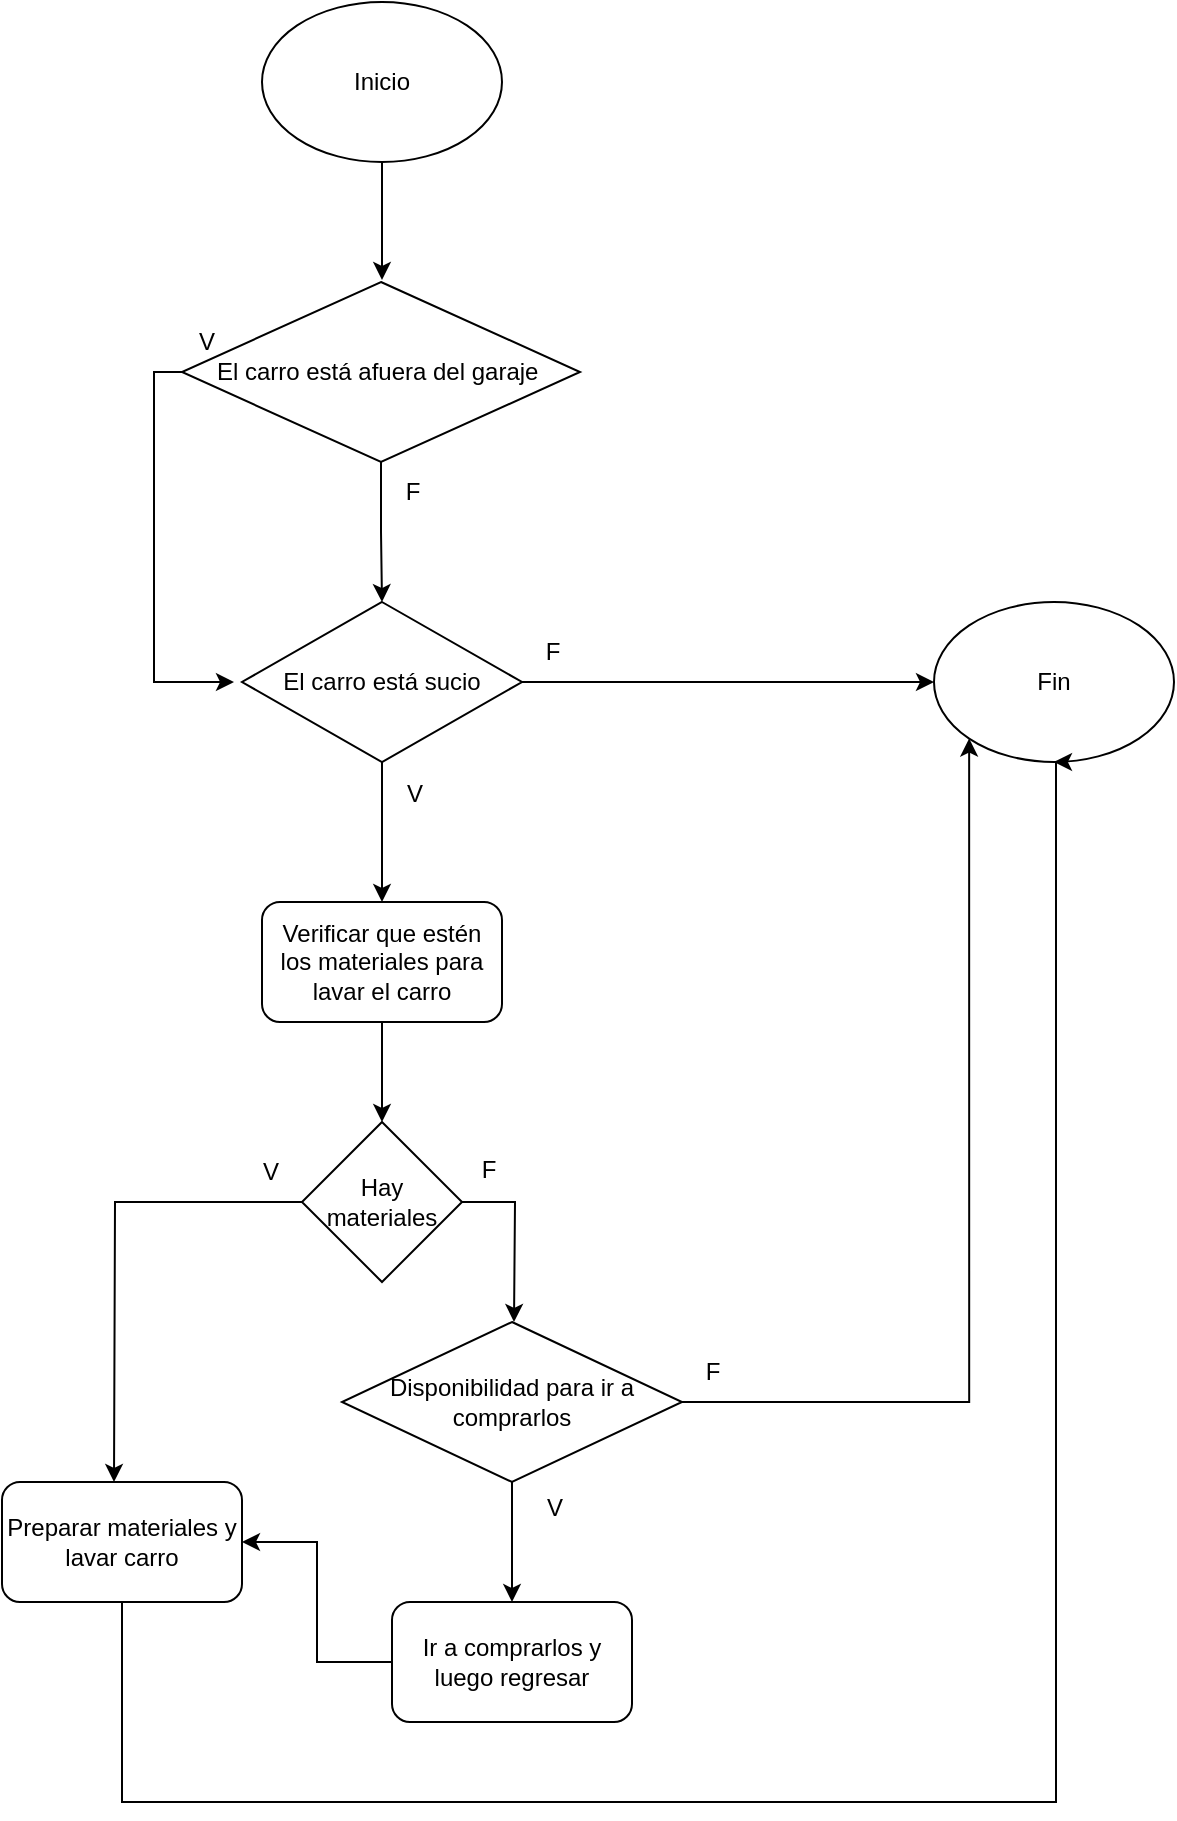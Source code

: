 <mxfile version="24.1.0" type="device">
  <diagram name="Página-1" id="GNeq5tJ3PKhzyI8ilKTT">
    <mxGraphModel dx="880" dy="532" grid="1" gridSize="10" guides="1" tooltips="1" connect="1" arrows="1" fold="1" page="1" pageScale="1" pageWidth="827" pageHeight="1169" math="0" shadow="0">
      <root>
        <mxCell id="0" />
        <mxCell id="1" parent="0" />
        <mxCell id="yveyRkrHJfnH7MT2UcP_-2" style="edgeStyle=orthogonalEdgeStyle;rounded=0;orthogonalLoop=1;jettySize=auto;html=1;" edge="1" parent="1">
          <mxGeometry relative="1" as="geometry">
            <mxPoint x="414" y="179" as="targetPoint" />
            <mxPoint x="414" y="119" as="sourcePoint" />
          </mxGeometry>
        </mxCell>
        <mxCell id="yveyRkrHJfnH7MT2UcP_-1" value="Inicio" style="ellipse;whiteSpace=wrap;html=1;" vertex="1" parent="1">
          <mxGeometry x="354" y="40" width="120" height="80" as="geometry" />
        </mxCell>
        <mxCell id="yveyRkrHJfnH7MT2UcP_-7" style="edgeStyle=orthogonalEdgeStyle;rounded=0;orthogonalLoop=1;jettySize=auto;html=1;entryX=0.5;entryY=0;entryDx=0;entryDy=0;" edge="1" parent="1" source="yveyRkrHJfnH7MT2UcP_-6" target="yveyRkrHJfnH7MT2UcP_-10">
          <mxGeometry relative="1" as="geometry">
            <mxPoint x="560" y="310" as="targetPoint" />
          </mxGeometry>
        </mxCell>
        <mxCell id="yveyRkrHJfnH7MT2UcP_-15" style="edgeStyle=orthogonalEdgeStyle;rounded=0;orthogonalLoop=1;jettySize=auto;html=1;" edge="1" parent="1" source="yveyRkrHJfnH7MT2UcP_-6">
          <mxGeometry relative="1" as="geometry">
            <mxPoint x="340" y="380" as="targetPoint" />
            <Array as="points">
              <mxPoint x="300" y="225" />
            </Array>
          </mxGeometry>
        </mxCell>
        <mxCell id="yveyRkrHJfnH7MT2UcP_-6" value="El carro está afuera del garaje&amp;nbsp;" style="rhombus;whiteSpace=wrap;html=1;" vertex="1" parent="1">
          <mxGeometry x="314" y="180" width="199" height="90" as="geometry" />
        </mxCell>
        <mxCell id="yveyRkrHJfnH7MT2UcP_-8" value="F" style="text;html=1;align=center;verticalAlign=middle;resizable=0;points=[];autosize=1;strokeColor=none;fillColor=none;" vertex="1" parent="1">
          <mxGeometry x="414" y="270" width="30" height="30" as="geometry" />
        </mxCell>
        <mxCell id="yveyRkrHJfnH7MT2UcP_-11" style="edgeStyle=orthogonalEdgeStyle;rounded=0;orthogonalLoop=1;jettySize=auto;html=1;entryX=0;entryY=0.5;entryDx=0;entryDy=0;" edge="1" parent="1" source="yveyRkrHJfnH7MT2UcP_-10" target="yveyRkrHJfnH7MT2UcP_-13">
          <mxGeometry relative="1" as="geometry">
            <mxPoint x="720" y="350" as="targetPoint" />
          </mxGeometry>
        </mxCell>
        <mxCell id="yveyRkrHJfnH7MT2UcP_-19" style="edgeStyle=orthogonalEdgeStyle;rounded=0;orthogonalLoop=1;jettySize=auto;html=1;" edge="1" parent="1" source="yveyRkrHJfnH7MT2UcP_-10">
          <mxGeometry relative="1" as="geometry">
            <mxPoint x="414" y="490" as="targetPoint" />
          </mxGeometry>
        </mxCell>
        <mxCell id="yveyRkrHJfnH7MT2UcP_-10" value="El carro está sucio" style="rhombus;whiteSpace=wrap;html=1;" vertex="1" parent="1">
          <mxGeometry x="344" y="340" width="140" height="80" as="geometry" />
        </mxCell>
        <mxCell id="yveyRkrHJfnH7MT2UcP_-13" value="Fin" style="ellipse;whiteSpace=wrap;html=1;" vertex="1" parent="1">
          <mxGeometry x="690" y="340" width="120" height="80" as="geometry" />
        </mxCell>
        <mxCell id="yveyRkrHJfnH7MT2UcP_-14" value="F" style="text;html=1;align=center;verticalAlign=middle;resizable=0;points=[];autosize=1;strokeColor=none;fillColor=none;" vertex="1" parent="1">
          <mxGeometry x="484" y="350" width="30" height="30" as="geometry" />
        </mxCell>
        <mxCell id="yveyRkrHJfnH7MT2UcP_-16" value="V" style="text;html=1;align=center;verticalAlign=middle;resizable=0;points=[];autosize=1;strokeColor=none;fillColor=none;" vertex="1" parent="1">
          <mxGeometry x="311" y="195" width="30" height="30" as="geometry" />
        </mxCell>
        <mxCell id="yveyRkrHJfnH7MT2UcP_-20" value="V" style="text;html=1;align=center;verticalAlign=middle;resizable=0;points=[];autosize=1;strokeColor=none;fillColor=none;" vertex="1" parent="1">
          <mxGeometry x="415" y="421" width="30" height="30" as="geometry" />
        </mxCell>
        <mxCell id="yveyRkrHJfnH7MT2UcP_-23" style="edgeStyle=orthogonalEdgeStyle;rounded=0;orthogonalLoop=1;jettySize=auto;html=1;entryX=0.5;entryY=0;entryDx=0;entryDy=0;" edge="1" parent="1" source="yveyRkrHJfnH7MT2UcP_-21" target="yveyRkrHJfnH7MT2UcP_-22">
          <mxGeometry relative="1" as="geometry" />
        </mxCell>
        <mxCell id="yveyRkrHJfnH7MT2UcP_-21" value="Verificar que estén los materiales para lavar el carro" style="rounded=1;whiteSpace=wrap;html=1;" vertex="1" parent="1">
          <mxGeometry x="354" y="490" width="120" height="60" as="geometry" />
        </mxCell>
        <mxCell id="yveyRkrHJfnH7MT2UcP_-24" style="edgeStyle=orthogonalEdgeStyle;rounded=0;orthogonalLoop=1;jettySize=auto;html=1;" edge="1" parent="1" source="yveyRkrHJfnH7MT2UcP_-22">
          <mxGeometry relative="1" as="geometry">
            <mxPoint x="480" y="700" as="targetPoint" />
          </mxGeometry>
        </mxCell>
        <mxCell id="yveyRkrHJfnH7MT2UcP_-30" style="edgeStyle=orthogonalEdgeStyle;rounded=0;orthogonalLoop=1;jettySize=auto;html=1;" edge="1" parent="1" source="yveyRkrHJfnH7MT2UcP_-22">
          <mxGeometry relative="1" as="geometry">
            <mxPoint x="280" y="780" as="targetPoint" />
          </mxGeometry>
        </mxCell>
        <mxCell id="yveyRkrHJfnH7MT2UcP_-22" value="Hay materiales" style="rhombus;whiteSpace=wrap;html=1;" vertex="1" parent="1">
          <mxGeometry x="374" y="600" width="80" height="80" as="geometry" />
        </mxCell>
        <mxCell id="yveyRkrHJfnH7MT2UcP_-27" style="edgeStyle=orthogonalEdgeStyle;rounded=0;orthogonalLoop=1;jettySize=auto;html=1;entryX=0;entryY=1;entryDx=0;entryDy=0;" edge="1" parent="1" source="yveyRkrHJfnH7MT2UcP_-26" target="yveyRkrHJfnH7MT2UcP_-13">
          <mxGeometry relative="1" as="geometry">
            <mxPoint x="590" y="790" as="targetPoint" />
          </mxGeometry>
        </mxCell>
        <mxCell id="yveyRkrHJfnH7MT2UcP_-33" style="edgeStyle=orthogonalEdgeStyle;rounded=0;orthogonalLoop=1;jettySize=auto;html=1;" edge="1" parent="1" source="yveyRkrHJfnH7MT2UcP_-26">
          <mxGeometry relative="1" as="geometry">
            <mxPoint x="479" y="840" as="targetPoint" />
          </mxGeometry>
        </mxCell>
        <mxCell id="yveyRkrHJfnH7MT2UcP_-26" value="Disponibilidad para ir a comprarlos" style="rhombus;whiteSpace=wrap;html=1;" vertex="1" parent="1">
          <mxGeometry x="394" y="700" width="170" height="80" as="geometry" />
        </mxCell>
        <mxCell id="yveyRkrHJfnH7MT2UcP_-28" value="F" style="text;html=1;align=center;verticalAlign=middle;resizable=0;points=[];autosize=1;strokeColor=none;fillColor=none;" vertex="1" parent="1">
          <mxGeometry x="564" y="710" width="30" height="30" as="geometry" />
        </mxCell>
        <mxCell id="yveyRkrHJfnH7MT2UcP_-29" value="F" style="text;html=1;align=center;verticalAlign=middle;resizable=0;points=[];autosize=1;strokeColor=none;fillColor=none;" vertex="1" parent="1">
          <mxGeometry x="452" y="609" width="30" height="30" as="geometry" />
        </mxCell>
        <mxCell id="yveyRkrHJfnH7MT2UcP_-31" value="V" style="text;html=1;align=center;verticalAlign=middle;resizable=0;points=[];autosize=1;strokeColor=none;fillColor=none;" vertex="1" parent="1">
          <mxGeometry x="343" y="610" width="30" height="30" as="geometry" />
        </mxCell>
        <mxCell id="yveyRkrHJfnH7MT2UcP_-37" style="edgeStyle=orthogonalEdgeStyle;rounded=0;orthogonalLoop=1;jettySize=auto;html=1;entryX=0.5;entryY=1;entryDx=0;entryDy=0;" edge="1" parent="1" source="yveyRkrHJfnH7MT2UcP_-32" target="yveyRkrHJfnH7MT2UcP_-13">
          <mxGeometry relative="1" as="geometry">
            <mxPoint x="750" y="870" as="targetPoint" />
            <Array as="points">
              <mxPoint x="284" y="940" />
              <mxPoint x="751" y="940" />
            </Array>
          </mxGeometry>
        </mxCell>
        <mxCell id="yveyRkrHJfnH7MT2UcP_-32" value="Preparar materiales y lavar carro" style="rounded=1;whiteSpace=wrap;html=1;" vertex="1" parent="1">
          <mxGeometry x="224" y="780" width="120" height="60" as="geometry" />
        </mxCell>
        <mxCell id="yveyRkrHJfnH7MT2UcP_-34" value="V" style="text;html=1;align=center;verticalAlign=middle;resizable=0;points=[];autosize=1;strokeColor=none;fillColor=none;" vertex="1" parent="1">
          <mxGeometry x="485" y="778" width="30" height="30" as="geometry" />
        </mxCell>
        <mxCell id="yveyRkrHJfnH7MT2UcP_-36" style="edgeStyle=orthogonalEdgeStyle;rounded=0;orthogonalLoop=1;jettySize=auto;html=1;entryX=1;entryY=0.5;entryDx=0;entryDy=0;" edge="1" parent="1" source="yveyRkrHJfnH7MT2UcP_-35" target="yveyRkrHJfnH7MT2UcP_-32">
          <mxGeometry relative="1" as="geometry" />
        </mxCell>
        <mxCell id="yveyRkrHJfnH7MT2UcP_-35" value="Ir a comprarlos y luego regresar" style="rounded=1;whiteSpace=wrap;html=1;" vertex="1" parent="1">
          <mxGeometry x="419" y="840" width="120" height="60" as="geometry" />
        </mxCell>
      </root>
    </mxGraphModel>
  </diagram>
</mxfile>
